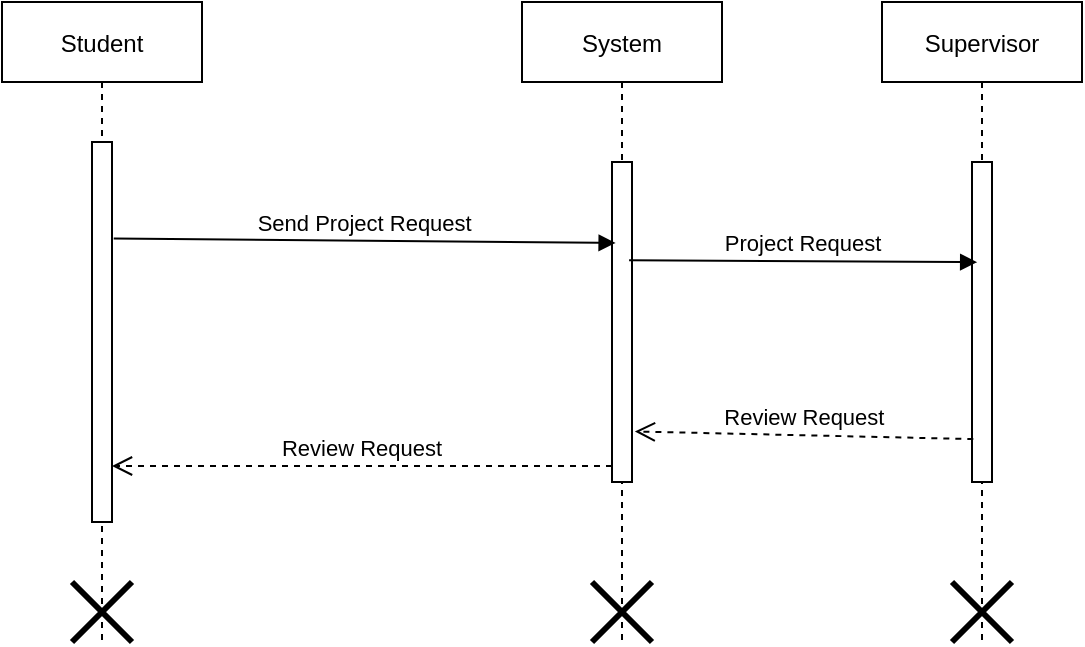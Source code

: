 <mxfile version="21.6.5" type="device">
  <diagram id="kgpKYQtTHZ0yAKxKKP6v" name="Page-1">
    <mxGraphModel dx="681" dy="544" grid="1" gridSize="10" guides="1" tooltips="1" connect="1" arrows="1" fold="1" page="1" pageScale="1" pageWidth="850" pageHeight="1100" math="0" shadow="0">
      <root>
        <mxCell id="0" />
        <mxCell id="1" parent="0" />
        <mxCell id="3nuBFxr9cyL0pnOWT2aG-1" value="Student" style="shape=umlLifeline;perimeter=lifelinePerimeter;container=1;collapsible=0;recursiveResize=0;rounded=0;shadow=0;strokeWidth=1;" parent="1" vertex="1">
          <mxGeometry x="230" y="70" width="100" height="320" as="geometry" />
        </mxCell>
        <mxCell id="3nuBFxr9cyL0pnOWT2aG-2" value="" style="points=[];perimeter=orthogonalPerimeter;rounded=0;shadow=0;strokeWidth=1;" parent="3nuBFxr9cyL0pnOWT2aG-1" vertex="1">
          <mxGeometry x="45" y="70" width="10" height="190" as="geometry" />
        </mxCell>
        <mxCell id="4R6LrI_XeSNBgsiJA9tC-3" value="" style="shape=umlDestroy;whiteSpace=wrap;html=1;strokeWidth=3;targetShapes=umlLifeline;" vertex="1" parent="3nuBFxr9cyL0pnOWT2aG-1">
          <mxGeometry x="35" y="290" width="30" height="30" as="geometry" />
        </mxCell>
        <mxCell id="3nuBFxr9cyL0pnOWT2aG-5" value="System" style="shape=umlLifeline;perimeter=lifelinePerimeter;container=1;collapsible=0;recursiveResize=0;rounded=0;shadow=0;strokeWidth=1;" parent="1" vertex="1">
          <mxGeometry x="490" y="70" width="100" height="320" as="geometry" />
        </mxCell>
        <mxCell id="3nuBFxr9cyL0pnOWT2aG-6" value="" style="points=[];perimeter=orthogonalPerimeter;rounded=0;shadow=0;strokeWidth=1;" parent="3nuBFxr9cyL0pnOWT2aG-5" vertex="1">
          <mxGeometry x="45" y="80" width="10" height="160" as="geometry" />
        </mxCell>
        <mxCell id="4R6LrI_XeSNBgsiJA9tC-4" value="" style="shape=umlDestroy;whiteSpace=wrap;html=1;strokeWidth=3;targetShapes=umlLifeline;" vertex="1" parent="3nuBFxr9cyL0pnOWT2aG-5">
          <mxGeometry x="35" y="290" width="30" height="30" as="geometry" />
        </mxCell>
        <mxCell id="3nuBFxr9cyL0pnOWT2aG-7" value="Review Request   " style="verticalAlign=bottom;endArrow=open;dashed=1;endSize=8;exitX=0;exitY=0.95;shadow=0;strokeWidth=1;" parent="1" source="3nuBFxr9cyL0pnOWT2aG-6" target="3nuBFxr9cyL0pnOWT2aG-2" edge="1">
          <mxGeometry relative="1" as="geometry">
            <mxPoint x="275" y="236" as="targetPoint" />
            <mxPoint as="offset" />
          </mxGeometry>
        </mxCell>
        <mxCell id="3nuBFxr9cyL0pnOWT2aG-8" value="Send Project Request" style="verticalAlign=bottom;endArrow=block;shadow=0;strokeWidth=1;exitX=1.086;exitY=0.254;exitDx=0;exitDy=0;exitPerimeter=0;entryX=0.182;entryY=0.253;entryDx=0;entryDy=0;entryPerimeter=0;" parent="1" source="3nuBFxr9cyL0pnOWT2aG-2" target="3nuBFxr9cyL0pnOWT2aG-6" edge="1">
          <mxGeometry relative="1" as="geometry">
            <mxPoint x="275" y="160" as="sourcePoint" />
            <mxPoint x="530" y="188" as="targetPoint" />
          </mxGeometry>
        </mxCell>
        <mxCell id="4R6LrI_XeSNBgsiJA9tC-1" value="Supervisor" style="shape=umlLifeline;perimeter=lifelinePerimeter;container=1;collapsible=0;recursiveResize=0;rounded=0;shadow=0;strokeWidth=1;" vertex="1" parent="1">
          <mxGeometry x="670" y="70" width="100" height="320" as="geometry" />
        </mxCell>
        <mxCell id="4R6LrI_XeSNBgsiJA9tC-2" value="" style="points=[];perimeter=orthogonalPerimeter;rounded=0;shadow=0;strokeWidth=1;" vertex="1" parent="4R6LrI_XeSNBgsiJA9tC-1">
          <mxGeometry x="45" y="80" width="10" height="160" as="geometry" />
        </mxCell>
        <mxCell id="4R6LrI_XeSNBgsiJA9tC-5" value="" style="shape=umlDestroy;whiteSpace=wrap;html=1;strokeWidth=3;targetShapes=umlLifeline;" vertex="1" parent="4R6LrI_XeSNBgsiJA9tC-1">
          <mxGeometry x="35" y="290" width="30" height="30" as="geometry" />
        </mxCell>
        <mxCell id="4R6LrI_XeSNBgsiJA9tC-6" value=" Project Request" style="verticalAlign=bottom;endArrow=block;entryX=0.259;entryY=0.313;shadow=0;strokeWidth=1;entryDx=0;entryDy=0;entryPerimeter=0;exitX=0.855;exitY=0.307;exitDx=0;exitDy=0;exitPerimeter=0;" edge="1" parent="1" source="3nuBFxr9cyL0pnOWT2aG-6" target="4R6LrI_XeSNBgsiJA9tC-2">
          <mxGeometry relative="1" as="geometry">
            <mxPoint x="550" y="200" as="sourcePoint" />
            <mxPoint x="786" y="203" as="targetPoint" />
          </mxGeometry>
        </mxCell>
        <mxCell id="4R6LrI_XeSNBgsiJA9tC-7" value="Review Request" style="verticalAlign=bottom;endArrow=open;dashed=1;endSize=8;shadow=0;strokeWidth=1;entryX=1.143;entryY=0.842;entryDx=0;entryDy=0;entryPerimeter=0;exitX=0.066;exitY=0.866;exitDx=0;exitDy=0;exitPerimeter=0;" edge="1" parent="1" source="4R6LrI_XeSNBgsiJA9tC-2" target="3nuBFxr9cyL0pnOWT2aG-6">
          <mxGeometry relative="1" as="geometry">
            <mxPoint x="470" y="280" as="targetPoint" />
            <mxPoint x="720" y="280" as="sourcePoint" />
          </mxGeometry>
        </mxCell>
      </root>
    </mxGraphModel>
  </diagram>
</mxfile>

